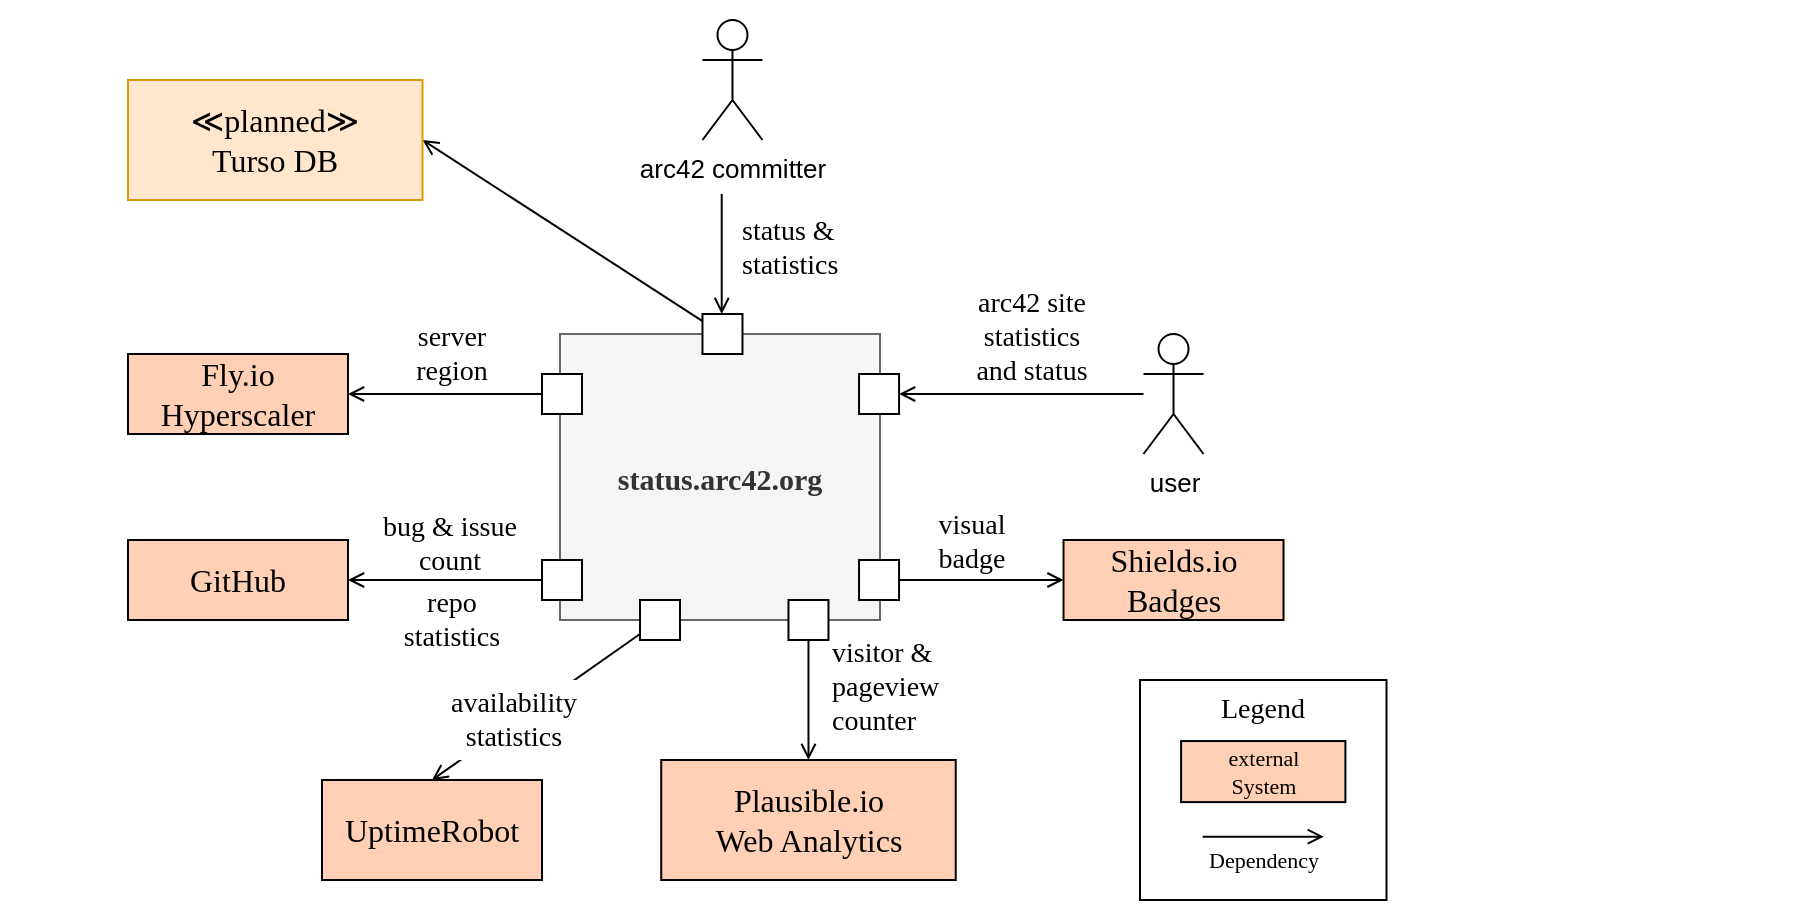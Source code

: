 <mxfile version="22.1.2" type="device">
  <diagram id="W8LFc5jbOeNs_f_8PHdX" name="context">
    <mxGraphModel dx="2789" dy="707" grid="1" gridSize="10" guides="1" tooltips="1" connect="1" arrows="1" fold="1" page="1" pageScale="1" pageWidth="827" pageHeight="1169" math="0" shadow="0">
      <root>
        <mxCell id="0" />
        <mxCell id="1" parent="0" />
        <mxCell id="akd8dxss42b1yA9a4nQe-1" value="" style="rounded=0;whiteSpace=wrap;html=1;strokeColor=none;container=0;" parent="1" vertex="1">
          <mxGeometry x="-840" y="20" width="700" height="460" as="geometry" />
        </mxCell>
        <mxCell id="hVl_AzF3T1AboAmzyL-e-44" value="" style="group" parent="1" vertex="1" connectable="0">
          <mxGeometry x="-60.0" y="197.17" width="123.25" height="162.83" as="geometry" />
        </mxCell>
        <mxCell id="IU7V6qb4HW7xiYtRidvk-24" value="" style="group" parent="hVl_AzF3T1AboAmzyL-e-44" vertex="1" connectable="0">
          <mxGeometry x="-210" y="162.83" width="123.25" height="110" as="geometry" />
        </mxCell>
        <mxCell id="hVl_AzF3T1AboAmzyL-e-37" value="Legend" style="rounded=0;whiteSpace=wrap;html=1;fontFamily=Mark Pro;fontSize=14;verticalAlign=top;" parent="IU7V6qb4HW7xiYtRidvk-24" vertex="1">
          <mxGeometry width="123.25" height="110" as="geometry" />
        </mxCell>
        <mxCell id="nL4JorxmA39xoX4b-hBf-2" value="external&lt;br&gt;System" style="rounded=0;whiteSpace=wrap;html=1;fontFamily=Mark Pro;fontSize=11;fillColor=#FFCFB6;" parent="IU7V6qb4HW7xiYtRidvk-24" vertex="1">
          <mxGeometry x="20.542" y="30.531" width="82.167" height="30.531" as="geometry" />
        </mxCell>
        <mxCell id="hVl_AzF3T1AboAmzyL-e-38" value="" style="group" parent="IU7V6qb4HW7xiYtRidvk-24" vertex="1" connectable="0">
          <mxGeometry x="30.812" y="74.291" width="61.625" height="30.531" as="geometry" />
        </mxCell>
        <mxCell id="nL4JorxmA39xoX4b-hBf-3" style="rounded=0;orthogonalLoop=1;jettySize=auto;html=1;fontFamily=Mark Pro;fontSize=16;endArrow=open;endFill=0;" parent="hVl_AzF3T1AboAmzyL-e-38" edge="1">
          <mxGeometry relative="1" as="geometry">
            <mxPoint x="0.514" y="4.071" as="sourcePoint" />
            <mxPoint x="61.111" y="4.071" as="targetPoint" />
          </mxGeometry>
        </mxCell>
        <mxCell id="nL4JorxmA39xoX4b-hBf-4" value="Dependency" style="text;html=1;strokeColor=none;fillColor=none;align=center;verticalAlign=middle;whiteSpace=wrap;rounded=0;fontFamily=Mark Pro;fontSize=11;" parent="hVl_AzF3T1AboAmzyL-e-38" vertex="1">
          <mxGeometry width="61.625" height="30.531" as="geometry" />
        </mxCell>
        <mxCell id="akd8dxss42b1yA9a4nQe-15" style="rounded=0;orthogonalLoop=1;jettySize=auto;html=1;entryX=0.5;entryY=0;entryDx=0;entryDy=0;fontFamily=Mark Pro;fontSize=16;endArrow=open;endFill=0;" parent="1" source="hVl_AzF3T1AboAmzyL-e-3" target="akd8dxss42b1yA9a4nQe-8" edge="1">
          <mxGeometry relative="1" as="geometry">
            <mxPoint x="-477.39" y="310" as="sourcePoint" />
            <mxPoint x="-665.02" y="259.76" as="targetPoint" />
          </mxGeometry>
        </mxCell>
        <mxCell id="akd8dxss42b1yA9a4nQe-8" value="Plausible.io &lt;br&gt;Web Analytics" style="rounded=0;whiteSpace=wrap;html=1;fontFamily=Mark Pro;fontSize=16;fillColor=#FFCFB6;" parent="1" vertex="1">
          <mxGeometry x="-509.39" y="400" width="147.26" height="60" as="geometry" />
        </mxCell>
        <mxCell id="IU7V6qb4HW7xiYtRidvk-1" value="arc42 committer" style="shape=umlActor;verticalLabelPosition=bottom;verticalAlign=top;html=1;outlineConnect=0;fontSize=13;" parent="1" vertex="1">
          <mxGeometry x="-488.76" y="30" width="30" height="60" as="geometry" />
        </mxCell>
        <mxCell id="IU7V6qb4HW7xiYtRidvk-11" value="status.arc42.org" style="rounded=0;whiteSpace=wrap;html=1;fillColor=#f5f5f5;fontColor=#333333;strokeColor=#666666;fontFamily=Mark Pro;fontSize=15;fontStyle=1" parent="1" vertex="1">
          <mxGeometry x="-560" y="187" width="160" height="143" as="geometry" />
        </mxCell>
        <mxCell id="hVl_AzF3T1AboAmzyL-e-19" value="user" style="shape=umlActor;verticalLabelPosition=bottom;verticalAlign=top;html=1;outlineConnect=0;fontSize=13;" parent="1" vertex="1">
          <mxGeometry x="-268.24" y="187" width="30" height="60" as="geometry" />
        </mxCell>
        <mxCell id="hVl_AzF3T1AboAmzyL-e-25" style="rounded=0;orthogonalLoop=1;jettySize=auto;html=1;fontFamily=Mark Pro;fontSize=16;endArrow=open;endFill=0;entryX=1;entryY=0.5;entryDx=0;entryDy=0;" parent="1" source="hVl_AzF3T1AboAmzyL-e-19" target="hVl_AzF3T1AboAmzyL-e-9" edge="1">
          <mxGeometry relative="1" as="geometry">
            <mxPoint x="-247" y="410" as="sourcePoint" />
            <mxPoint x="-217" y="410" as="targetPoint" />
          </mxGeometry>
        </mxCell>
        <mxCell id="IU7V6qb4HW7xiYtRidvk-6" value="Shields.io&lt;br&gt;Badges" style="rounded=0;whiteSpace=wrap;html=1;fontFamily=Mark Pro;fontSize=16;fillColor=#FFCFB6;" parent="1" vertex="1">
          <mxGeometry x="-308.24" y="290" width="110" height="40" as="geometry" />
        </mxCell>
        <mxCell id="IU7V6qb4HW7xiYtRidvk-8" style="rounded=0;orthogonalLoop=1;jettySize=auto;html=1;fontFamily=Mark Pro;fontSize=16;endArrow=open;endFill=0;entryX=0;entryY=0.5;entryDx=0;entryDy=0;" parent="1" source="IU7V6qb4HW7xiYtRidvk-7" target="IU7V6qb4HW7xiYtRidvk-6" edge="1">
          <mxGeometry relative="1" as="geometry">
            <mxPoint x="-114.24" y="340" as="sourcePoint" />
            <mxPoint x="-330" y="310" as="targetPoint" />
          </mxGeometry>
        </mxCell>
        <mxCell id="IU7V6qb4HW7xiYtRidvk-7" value="" style="whiteSpace=wrap;html=1;aspect=fixed;" parent="1" vertex="1">
          <mxGeometry x="-410.47" y="300" width="20" height="20" as="geometry" />
        </mxCell>
        <mxCell id="hVl_AzF3T1AboAmzyL-e-9" value="" style="whiteSpace=wrap;html=1;aspect=fixed;" parent="1" vertex="1">
          <mxGeometry x="-410.47" y="207" width="20" height="20" as="geometry" />
        </mxCell>
        <mxCell id="akd8dxss42b1yA9a4nQe-6" value="Fly.io&lt;br&gt;Hyperscaler" style="rounded=0;whiteSpace=wrap;html=1;fontFamily=Mark Pro;fontSize=16;fillColor=#FFCFB6;" parent="1" vertex="1">
          <mxGeometry x="-776" y="197" width="110" height="40" as="geometry" />
        </mxCell>
        <mxCell id="akd8dxss42b1yA9a4nQe-17" style="rounded=0;orthogonalLoop=1;jettySize=auto;html=1;fontFamily=Mark Pro;fontSize=16;endArrow=open;endFill=0;" parent="1" source="hVl_AzF3T1AboAmzyL-e-1" target="akd8dxss42b1yA9a4nQe-6" edge="1">
          <mxGeometry relative="1" as="geometry">
            <mxPoint x="-376.53" y="189.88" as="sourcePoint" />
            <mxPoint x="-673.741" y="167.17" as="targetPoint" />
          </mxGeometry>
        </mxCell>
        <mxCell id="akd8dxss42b1yA9a4nQe-10" value="GitHub" style="rounded=0;whiteSpace=wrap;html=1;fontFamily=Mark Pro;fontSize=16;fillColor=#FFCFB6;" parent="1" vertex="1">
          <mxGeometry x="-776" y="290" width="110" height="40" as="geometry" />
        </mxCell>
        <mxCell id="IU7V6qb4HW7xiYtRidvk-4" style="rounded=0;orthogonalLoop=1;jettySize=auto;html=1;entryX=1;entryY=0.5;entryDx=0;entryDy=0;fontFamily=Mark Pro;fontSize=16;endArrow=open;endFill=0;" parent="1" source="IU7V6qb4HW7xiYtRidvk-3" target="akd8dxss42b1yA9a4nQe-10" edge="1">
          <mxGeometry relative="1" as="geometry">
            <mxPoint x="-459" y="340" as="sourcePoint" />
            <mxPoint x="-455" y="420" as="targetPoint" />
          </mxGeometry>
        </mxCell>
        <mxCell id="IU7V6qb4HW7xiYtRidvk-3" value="" style="whiteSpace=wrap;html=1;aspect=fixed;" parent="1" vertex="1">
          <mxGeometry x="-569" y="300" width="20" height="20" as="geometry" />
        </mxCell>
        <mxCell id="hVl_AzF3T1AboAmzyL-e-1" value="" style="whiteSpace=wrap;html=1;aspect=fixed;" parent="1" vertex="1">
          <mxGeometry x="-569" y="207" width="20" height="20" as="geometry" />
        </mxCell>
        <mxCell id="hVl_AzF3T1AboAmzyL-e-3" value="" style="whiteSpace=wrap;html=1;aspect=fixed;" parent="1" vertex="1">
          <mxGeometry x="-445.76" y="320" width="20" height="20" as="geometry" />
        </mxCell>
        <mxCell id="IU7V6qb4HW7xiYtRidvk-15" value="&lt;font style=&quot;font-size: 14px;&quot;&gt;bug &amp;amp; issue&lt;br&gt;count&lt;br&gt;&lt;/font&gt;" style="text;html=1;strokeColor=none;fillColor=none;align=center;verticalAlign=middle;whiteSpace=wrap;rounded=0;fontSize=14;fontFamily=Mark Pro;" parent="1" vertex="1">
          <mxGeometry x="-660.63" y="277.97" width="91.63" height="28.03" as="geometry" />
        </mxCell>
        <mxCell id="IU7V6qb4HW7xiYtRidvk-16" value="&lt;font style=&quot;font-size: 14px;&quot;&gt;server&lt;br&gt;region&lt;br&gt;&lt;/font&gt;" style="text;html=1;strokeColor=none;fillColor=none;align=center;verticalAlign=middle;whiteSpace=wrap;rounded=0;fontSize=14;fontFamily=Mark Pro;" parent="1" vertex="1">
          <mxGeometry x="-659.63" y="182.97" width="91.63" height="28.03" as="geometry" />
        </mxCell>
        <mxCell id="IU7V6qb4HW7xiYtRidvk-17" value="&lt;font style=&quot;font-size: 14px;&quot;&gt;visual&lt;br&gt;badge&lt;br&gt;&lt;/font&gt;" style="text;html=1;strokeColor=none;fillColor=none;align=center;verticalAlign=middle;whiteSpace=wrap;rounded=0;fontSize=14;fontFamily=Mark Pro;" parent="1" vertex="1">
          <mxGeometry x="-399.63" y="276.97" width="91.63" height="28.03" as="geometry" />
        </mxCell>
        <mxCell id="IU7V6qb4HW7xiYtRidvk-18" value="&lt;font style=&quot;font-size: 14px;&quot;&gt;visitor &amp;amp;&lt;br&gt;pageview&amp;nbsp;&lt;br&gt;counter&lt;br&gt;&lt;/font&gt;" style="text;html=1;strokeColor=none;fillColor=none;align=left;verticalAlign=middle;whiteSpace=wrap;rounded=0;fontSize=14;fontFamily=Mark Pro;" parent="1" vertex="1">
          <mxGeometry x="-425.76" y="350" width="91.63" height="28.03" as="geometry" />
        </mxCell>
        <mxCell id="nkZryQc70FO7VkcdU0ep-2" style="rounded=0;orthogonalLoop=1;jettySize=auto;html=1;entryX=1;entryY=0.5;entryDx=0;entryDy=0;endArrow=open;endFill=0;" parent="1" source="IU7V6qb4HW7xiYtRidvk-19" target="nkZryQc70FO7VkcdU0ep-1" edge="1">
          <mxGeometry relative="1" as="geometry" />
        </mxCell>
        <mxCell id="IU7V6qb4HW7xiYtRidvk-19" value="" style="whiteSpace=wrap;html=1;aspect=fixed;" parent="1" vertex="1">
          <mxGeometry x="-488.76" y="177" width="20" height="20" as="geometry" />
        </mxCell>
        <mxCell id="IU7V6qb4HW7xiYtRidvk-20" style="rounded=0;orthogonalLoop=1;jettySize=auto;html=1;entryX=0.5;entryY=0;entryDx=0;entryDy=0;fontFamily=Mark Pro;fontSize=16;endArrow=open;endFill=0;" parent="1" edge="1">
          <mxGeometry relative="1" as="geometry">
            <mxPoint x="-479.14" y="117" as="sourcePoint" />
            <mxPoint x="-479.14" y="177" as="targetPoint" />
          </mxGeometry>
        </mxCell>
        <mxCell id="IU7V6qb4HW7xiYtRidvk-21" value="&lt;font style=&quot;font-size: 14px;&quot;&gt;status &amp;amp;&lt;br&gt;statistics&lt;br&gt;&lt;/font&gt;" style="text;html=1;strokeColor=none;fillColor=none;align=left;verticalAlign=middle;whiteSpace=wrap;rounded=0;fontSize=14;fontFamily=Mark Pro;" parent="1" vertex="1">
          <mxGeometry x="-470.76" y="130" width="91.63" height="28.03" as="geometry" />
        </mxCell>
        <mxCell id="IU7V6qb4HW7xiYtRidvk-22" value="&lt;font style=&quot;font-size: 14px;&quot;&gt;arc42 site statistics&lt;br&gt;and status&lt;br&gt;&lt;br&gt;&lt;/font&gt;" style="text;html=1;strokeColor=none;fillColor=none;align=center;verticalAlign=middle;whiteSpace=wrap;rounded=0;fontSize=14;fontFamily=Mark Pro;" parent="1" vertex="1">
          <mxGeometry x="-370" y="182.97" width="91.63" height="28.03" as="geometry" />
        </mxCell>
        <mxCell id="nkZryQc70FO7VkcdU0ep-1" value="≪planned≫&lt;br&gt;Turso DB" style="rounded=0;whiteSpace=wrap;html=1;fontFamily=Mark Pro;fontSize=16;fillColor=#ffe6cc;strokeColor=#d79b00;" parent="1" vertex="1">
          <mxGeometry x="-776" y="60" width="147.26" height="60" as="geometry" />
        </mxCell>
        <mxCell id="gMb4641q6h9c1m6fHXum-1" value="&lt;font style=&quot;font-size: 14px;&quot;&gt;repo&lt;br&gt;statistics&lt;br&gt;&lt;/font&gt;" style="text;html=1;strokeColor=none;fillColor=none;align=center;verticalAlign=middle;whiteSpace=wrap;rounded=0;fontSize=14;fontFamily=Mark Pro;" vertex="1" parent="1">
          <mxGeometry x="-659.63" y="315.98" width="91.63" height="28.03" as="geometry" />
        </mxCell>
        <mxCell id="gMb4641q6h9c1m6fHXum-2" value="UptimeRobot" style="rounded=0;whiteSpace=wrap;html=1;fontFamily=Mark Pro;fontSize=16;fillColor=#FFCFB6;" vertex="1" parent="1">
          <mxGeometry x="-679" y="410" width="110" height="50" as="geometry" />
        </mxCell>
        <mxCell id="gMb4641q6h9c1m6fHXum-3" value="" style="whiteSpace=wrap;html=1;aspect=fixed;" vertex="1" parent="1">
          <mxGeometry x="-520" y="320" width="20" height="20" as="geometry" />
        </mxCell>
        <mxCell id="gMb4641q6h9c1m6fHXum-4" style="rounded=0;orthogonalLoop=1;jettySize=auto;html=1;entryX=0.5;entryY=0;entryDx=0;entryDy=0;endArrow=open;endFill=0;" edge="1" parent="1" source="gMb4641q6h9c1m6fHXum-3" target="gMb4641q6h9c1m6fHXum-2">
          <mxGeometry relative="1" as="geometry">
            <mxPoint x="-492.76" y="471" as="sourcePoint" />
            <mxPoint x="-632.76" y="380" as="targetPoint" />
          </mxGeometry>
        </mxCell>
        <mxCell id="gMb4641q6h9c1m6fHXum-5" value="&lt;font style=&quot;font-size: 14px;&quot;&gt;availability&lt;br&gt;statistics&lt;br&gt;&lt;/font&gt;" style="text;html=1;strokeColor=none;fillColor=default;align=center;verticalAlign=middle;whiteSpace=wrap;rounded=0;fontSize=14;fontFamily=Mark Pro;" vertex="1" parent="1">
          <mxGeometry x="-628.74" y="360" width="91.63" height="40" as="geometry" />
        </mxCell>
      </root>
    </mxGraphModel>
  </diagram>
</mxfile>
